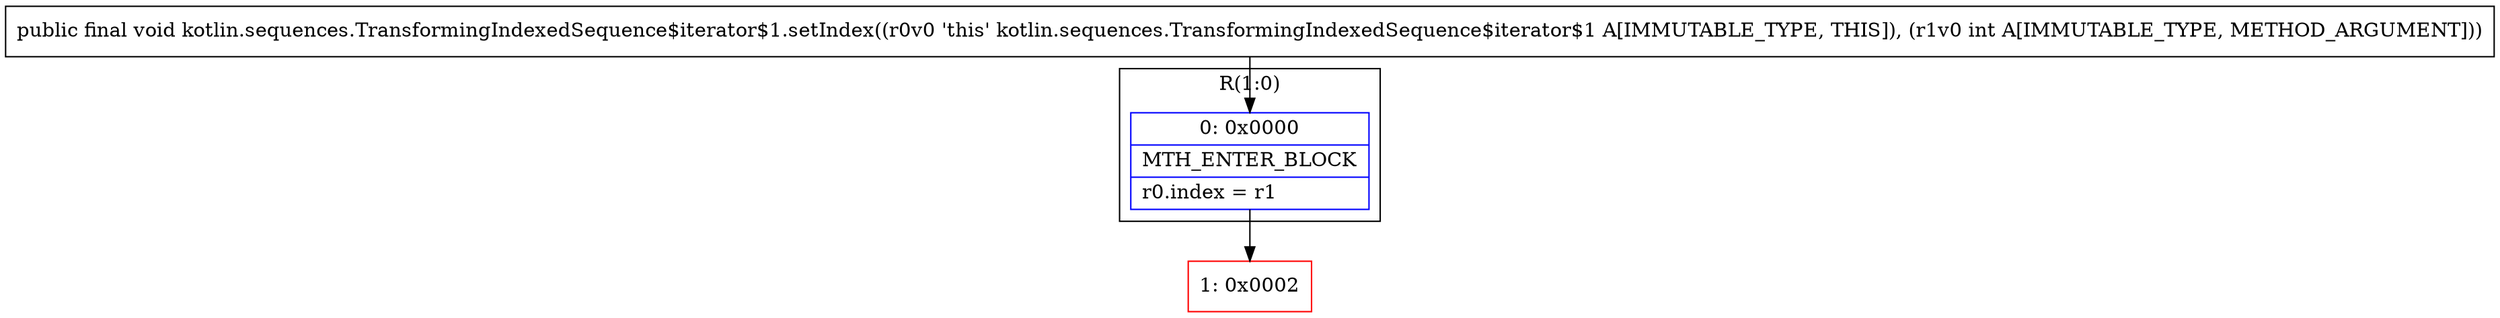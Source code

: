 digraph "CFG forkotlin.sequences.TransformingIndexedSequence$iterator$1.setIndex(I)V" {
subgraph cluster_Region_865395978 {
label = "R(1:0)";
node [shape=record,color=blue];
Node_0 [shape=record,label="{0\:\ 0x0000|MTH_ENTER_BLOCK\l|r0.index = r1\l}"];
}
Node_1 [shape=record,color=red,label="{1\:\ 0x0002}"];
MethodNode[shape=record,label="{public final void kotlin.sequences.TransformingIndexedSequence$iterator$1.setIndex((r0v0 'this' kotlin.sequences.TransformingIndexedSequence$iterator$1 A[IMMUTABLE_TYPE, THIS]), (r1v0 int A[IMMUTABLE_TYPE, METHOD_ARGUMENT])) }"];
MethodNode -> Node_0;
Node_0 -> Node_1;
}

